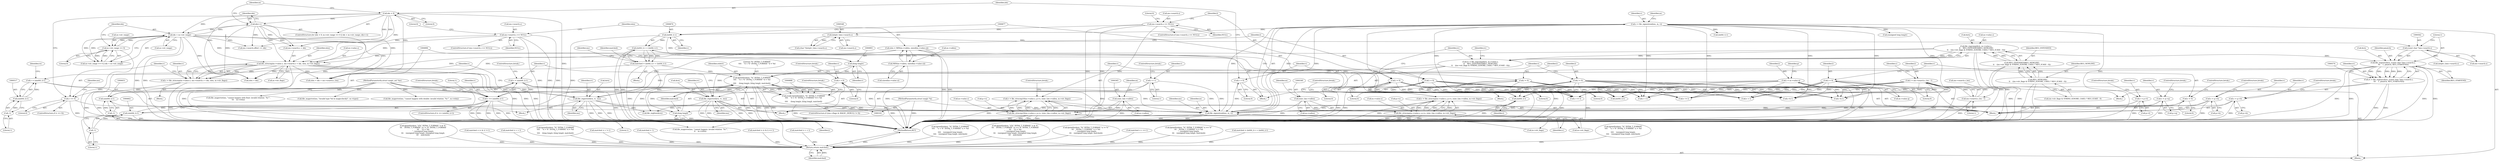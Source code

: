 digraph "1_file_74cafd7de9ec99a14f4480927580e501c8f852c3@API" {
"1000889" [label="(Call,fprintf(stderr, \"%\" INT64_T_FORMAT\n\t\t\t\t    \"d < %\" INT64_T_FORMAT \"d = %d\n\",\n\t\t\t\t     (long long)v, (long long)l, matched))"];
"1000892" [label="(Call,(long long)v)"];
"1000873" [label="(Call,(int64_t) v)"];
"1000684" [label="(Call,v = file_signextend(ms, m, v))"];
"1000686" [label="(Call,file_signextend(ms, m, v))"];
"1000509" [label="(Call,file_regerror(&rx, rc, ms))"];
"1000486" [label="(Call,file_regcomp(&rx, m->value.s,\n\t\t    REG_EXTENDED|REG_NEWLINE|\n\t\t    ((m->str_flags & STRING_IGNORE_CASE) ? REG_ICASE : 0)))"];
"1000494" [label="(Call,REG_EXTENDED|REG_NEWLINE|\n\t\t    ((m->str_flags & STRING_IGNORE_CASE) ? REG_ICASE : 0))"];
"1000496" [label="(Call,REG_NEWLINE|\n\t\t    ((m->str_flags & STRING_IGNORE_CASE) ? REG_ICASE : 0))"];
"1000484" [label="(Call,rc = file_regcomp(&rx, m->value.s,\n\t\t    REG_EXTENDED|REG_NEWLINE|\n\t\t    ((m->str_flags & STRING_IGNORE_CASE) ? REG_ICASE : 0)))"];
"1000103" [label="(MethodParameterIn,struct magic_set *ms)"];
"1000643" [label="(Call,file_regerror(&rx, rc, ms))"];
"1000558" [label="(Call,file_regexec(&rx, (const char *)ms->search.s,\n \t\t\t    1, pmatch, REG_STARTEND))"];
"1000561" [label="(Call,(const char *)ms->search.s)"];
"1000547" [label="(Call,(intptr_t)ms->search.s)"];
"1000472" [label="(Call,ms->search.s == NULL)"];
"1000556" [label="(Call,rc = file_regexec(&rx, (const char *)ms->search.s,\n \t\t\t    1, pmatch, REG_STARTEND))"];
"1000104" [label="(MethodParameterIn,struct magic *m)"];
"1000454" [label="(Call,v == 0)"];
"1000434" [label="(Call,v = file_strncmp(m->value.s, ms->search.s + idx, slen, m->str_flags))"];
"1000436" [label="(Call,file_strncmp(m->value.s, ms->search.s + idx, slen, m->str_flags))"];
"1000378" [label="(Call,ms->search.s == NULL)"];
"1000406" [label="(Call,idx = 0)"];
"1000415" [label="(Call,idx < m->str_range)"];
"1000420" [label="(Call,idx++)"];
"1000410" [label="(Call,m->str_range == 0)"];
"1000387" [label="(Call,slen = MIN(m->vallen, sizeof(m->value.s)))"];
"1000389" [label="(Call,MIN(m->vallen, sizeof(m->value.s)))"];
"1000638" [label="(Call,v = 1)"];
"1000659" [label="(Call,v == (uint64_t)-1)"];
"1000514" [label="(Call,v = (uint64_t)-1)"];
"1000516" [label="(Call,(uint64_t)-1)"];
"1000518" [label="(Call,-1)"];
"1000648" [label="(Call,v = (uint64_t)-1)"];
"1000650" [label="(Call,(uint64_t)-1)"];
"1000652" [label="(Call,-1)"];
"1000633" [label="(Call,v = 0)"];
"1000661" [label="(Call,(uint64_t)-1)"];
"1000663" [label="(Call,-1)"];
"1000178" [label="(Call,v = p->q)"];
"1000133" [label="(Call,v = p->b)"];
"1000402" [label="(Call,v = 0)"];
"1000328" [label="(Call,v = file_strncmp(m->value.s, p->s, (size_t)m->vallen, m->str_flags))"];
"1000330" [label="(Call,file_strncmp(m->value.s, p->s, (size_t)m->vallen, m->str_flags))"];
"1000339" [label="(Call,(size_t)m->vallen)"];
"1000142" [label="(Call,v = p->h)"];
"1000353" [label="(Call,v = file_strncmp16(m->value.s, p->s, (size_t)m->vallen, m->str_flags))"];
"1000355" [label="(Call,file_strncmp16(m->value.s, p->s, (size_t)m->vallen, m->str_flags))"];
"1000364" [label="(Call,(size_t)m->vallen)"];
"1000319" [label="(Call,v = 0)"];
"1000160" [label="(Call,v = p->l)"];
"1000895" [label="(Call,(long long)l)"];
"1000876" [label="(Call,(int64_t) l)"];
"1000325" [label="(Call,l = 0)"];
"1000524" [label="(Call,l = ms->search.s_len - 1)"];
"1000526" [label="(Call,ms->search.s_len - 1)"];
"1000107" [label="(Call,l = m->value.q)"];
"1000350" [label="(Call,l = 0)"];
"1000399" [label="(Call,l = 0)"];
"1000481" [label="(Call,l = 0)"];
"1000316" [label="(Call,l = 0)"];
"1000870" [label="(Call,matched = (int64_t) v < (int64_t) l)"];
"1000872" [label="(Call,(int64_t) v < (int64_t) l)"];
"1000887" [label="(Call,(void) fprintf(stderr, \"%\" INT64_T_FORMAT\n\t\t\t\t    \"d < %\" INT64_T_FORMAT \"d = %d\n\",\n\t\t\t\t     (long long)v, (long long)l, matched))"];
"1000974" [label="(Return,return matched;)"];
"1000183" [label="(ControlStructure,break;)"];
"1000512" [label="(Identifier,rc)"];
"1000811" [label="(Call,(int64_t) l)"];
"1000179" [label="(Identifier,v)"];
"1000689" [label="(Identifier,v)"];
"1000891" [label="(Literal,\"%\" INT64_T_FORMAT\n\t\t\t\t    \"d < %\" INT64_T_FORMAT \"d = %d\n\")"];
"1000692" [label="(Identifier,m)"];
"1000532" [label="(Literal,1)"];
"1000143" [label="(Identifier,v)"];
"1000653" [label="(Literal,1)"];
"1000717" [label="(Call,matched = v != l)"];
"1000485" [label="(Identifier,rc)"];
"1000496" [label="(Call,REG_NEWLINE|\n\t\t    ((m->str_flags & STRING_IGNORE_CASE) ? REG_ICASE : 0))"];
"1000639" [label="(Identifier,v)"];
"1000667" [label="(Literal,1)"];
"1000366" [label="(Call,m->vallen)"];
"1000162" [label="(Call,p->l)"];
"1000318" [label="(Literal,0)"];
"1000712" [label="(Call,matched = 1)"];
"1000378" [label="(Call,ms->search.s == NULL)"];
"1000404" [label="(Literal,0)"];
"1000876" [label="(Call,(int64_t) l)"];
"1000871" [label="(Identifier,matched)"];
"1000484" [label="(Call,rc = file_regcomp(&rx, m->value.s,\n\t\t    REG_EXTENDED|REG_NEWLINE|\n\t\t    ((m->str_flags & STRING_IGNORE_CASE) ? REG_ICASE : 0)))"];
"1000410" [label="(Call,m->str_range == 0)"];
"1000408" [label="(Literal,0)"];
"1000487" [label="(Call,&rx)"];
"1000345" [label="(Identifier,m)"];
"1000904" [label="(Call,v & l)"];
"1000399" [label="(Call,l = 0)"];
"1000417" [label="(Call,m->str_range)"];
"1000319" [label="(Call,v = 0)"];
"1000330" [label="(Call,file_strncmp(m->value.s, p->s, (size_t)m->vallen, m->str_flags))"];
"1000351" [label="(Identifier,l)"];
"1000400" [label="(Identifier,l)"];
"1000901" [label="(Call,matched = (v & l) == l)"];
"1000557" [label="(Identifier,rc)"];
"1000808" [label="(Call,(int64_t) v)"];
"1000879" [label="(ControlStructure,if ((ms->flags & MAGIC_DEBUG) != 0))"];
"1000668" [label="(ControlStructure,break;)"];
"1000461" [label="(Identifier,ms)"];
"1000547" [label="(Call,(intptr_t)ms->search.s)"];
"1000407" [label="(Identifier,idx)"];
"1000147" [label="(ControlStructure,break;)"];
"1000892" [label="(Call,(long long)v)"];
"1000556" [label="(Call,rc = file_regexec(&rx, (const char *)ms->search.s,\n \t\t\t    1, pmatch, REG_STARTEND))"];
"1000563" [label="(Call,ms->search.s)"];
"1000406" [label="(Call,idx = 0)"];
"1000144" [label="(Call,p->h)"];
"1000657" [label="(Identifier,rx)"];
"1000317" [label="(Identifier,l)"];
"1000976" [label="(MethodReturn,RET)"];
"1000178" [label="(Call,v = p->q)"];
"1000843" [label="(Call,matched = v < l)"];
"1000675" [label="(Call,file_magerror(ms, \"invalid type %d in magiccheck()\", m->type))"];
"1000858" [label="(Call,fprintf(stderr, \"%\" INT64_T_FORMAT\n\t\t\t\t    \"u < %\" INT64_T_FORMAT \"u = %d\n\",\n\t\t\t\t    (unsigned long long)v,\n\t\t\t\t    (unsigned long long)l, matched))"];
"1000647" [label="(Identifier,ms)"];
"1000393" [label="(Call,sizeof(m->value.s))"];
"1000685" [label="(Identifier,v)"];
"1000661" [label="(Call,(uint64_t)-1)"];
"1000131" [label="(Block,)"];
"1000845" [label="(Call,v < l)"];
"1000686" [label="(Call,file_signextend(ms, m, v))"];
"1000873" [label="(Call,(int64_t) v)"];
"1000347" [label="(ControlStructure,break;)"];
"1000897" [label="(Identifier,l)"];
"1000649" [label="(Identifier,v)"];
"1000456" [label="(Literal,0)"];
"1000648" [label="(Call,v = (uint64_t)-1)"];
"1000883" [label="(Identifier,ms)"];
"1000975" [label="(Identifier,matched)"];
"1000918" [label="(Call,fprintf(stderr, \"((%\" INT64_T_FORMAT \"x & %\"\n\t\t\t    INT64_T_FORMAT \"x) == %\" INT64_T_FORMAT\n\t\t\t    \"x) = %d\n\", (unsigned long long)v,\n\t\t\t    (unsigned long long)l, (unsigned long long)l,\n\t\t\t    matched))"];
"1000497" [label="(Identifier,REG_NEWLINE)"];
"1000509" [label="(Call,file_regerror(&rx, rc, ms))"];
"1000570" [label="(Identifier,REG_STARTEND)"];
"1000325" [label="(Call,l = 0)"];
"1000320" [label="(Identifier,v)"];
"1000887" [label="(Call,(void) fprintf(stderr, \"%\" INT64_T_FORMAT\n\t\t\t\t    \"d < %\" INT64_T_FORMAT \"d = %d\n\",\n\t\t\t\t     (long long)v, (long long)l, matched))"];
"1000732" [label="(Call,fprintf(stderr, \"%\" INT64_T_FORMAT \"u != %\"\n\t\t\t    INT64_T_FORMAT \"u = %d\n\", (unsigned long long)v,\n\t\t\t    (unsigned long long)l, matched))"];
"1000524" [label="(Call,l = ms->search.s_len - 1)"];
"1000322" [label="(ControlStructure,break;)"];
"1000468" [label="(Block,)"];
"1000425" [label="(Call,slen + idx)"];
"1000134" [label="(Identifier,v)"];
"1000402" [label="(Call,v = 0)"];
"1000339" [label="(Call,(size_t)m->vallen)"];
"1000421" [label="(Identifier,idx)"];
"1000354" [label="(Identifier,v)"];
"1000525" [label="(Identifier,l)"];
"1000415" [label="(Call,idx < m->str_range)"];
"1000316" [label="(Call,l = 0)"];
"1000403" [label="(Identifier,v)"];
"1000495" [label="(Identifier,REG_EXTENDED)"];
"1000455" [label="(Identifier,v)"];
"1000974" [label="(Return,return matched;)"];
"1000416" [label="(Identifier,idx)"];
"1000437" [label="(Call,m->value.s)"];
"1000510" [label="(Call,&rx)"];
"1000350" [label="(Call,l = 0)"];
"1000472" [label="(Call,ms->search.s == NULL)"];
"1000458" [label="(Call,ms->search.offset += idx)"];
"1000107" [label="(Call,l = m->value.q)"];
"1000344" [label="(Call,m->str_flags)"];
"1000108" [label="(Identifier,l)"];
"1000483" [label="(Literal,0)"];
"1000409" [label="(Call,m->str_range == 0 || idx < m->str_range)"];
"1000744" [label="(Call,matched = v == l)"];
"1000450" [label="(Call,m->str_flags)"];
"1000644" [label="(Call,&rx)"];
"1000370" [label="(Identifier,m)"];
"1000138" [label="(ControlStructure,break;)"];
"1000353" [label="(Call,v = file_strncmp16(m->value.s, p->s, (size_t)m->vallen, m->str_flags))"];
"1000420" [label="(Call,idx++)"];
"1000356" [label="(Call,m->value.s)"];
"1000664" [label="(Literal,1)"];
"1000352" [label="(Literal,0)"];
"1000759" [label="(Call,fprintf(stderr, \"%\" INT64_T_FORMAT \"u == %\"\n\t\t\t    INT64_T_FORMAT \"u = %d\n\", (unsigned long long)v,\n\t\t\t    (unsigned long long)l, matched))"];
"1000635" [label="(Literal,0)"];
"1000805" [label="(Call,matched = (int64_t) v > (int64_t) l)"];
"1000793" [label="(Call,fprintf(stderr, \"%\" INT64_T_FORMAT\n\t\t\t\t    \"u > %\" INT64_T_FORMAT \"u = %d\n\",\n\t\t\t\t    (unsigned long long)v,\n\t\t\t\t    (unsigned long long)l, matched))"];
"1000103" [label="(MethodParameterIn,struct magic_set *ms)"];
"1000478" [label="(Identifier,NULL)"];
"1000652" [label="(Call,-1)"];
"1000374" [label="(Block,)"];
"1000377" [label="(ControlStructure,if (ms->search.s == NULL))"];
"1000453" [label="(ControlStructure,if (v == 0))"];
"1000514" [label="(Call,v = (uint64_t)-1)"];
"1000878" [label="(Identifier,l)"];
"1000336" [label="(Call,p->s)"];
"1000454" [label="(Call,v == 0)"];
"1000303" [label="(Call,file_magerror(ms, \"cannot happen with double: invalid relation `%c'\", m->reln))"];
"1000559" [label="(Call,&rx)"];
"1000434" [label="(Call,v = file_strncmp(m->value.s, ms->search.s + idx, slen, m->str_flags))"];
"1000633" [label="(Call,v = 0)"];
"1000659" [label="(Call,v == (uint64_t)-1)"];
"1000950" [label="(Call,fprintf(stderr, \"((%\" INT64_T_FORMAT \"x & %\"\n\t\t\t    INT64_T_FORMAT \"x) != %\" INT64_T_FORMAT\n\t\t\t    \"x) = %d\n\", (unsigned long long)v,\n\t\t\t    (unsigned long long)l, (unsigned long long)l,\n\t\t\t    matched))"];
"1000135" [label="(Call,p->b)"];
"1000412" [label="(Identifier,m)"];
"1000327" [label="(Literal,0)"];
"1000521" [label="(Block,)"];
"1000780" [label="(Call,v > l)"];
"1000719" [label="(Call,v != l)"];
"1000481" [label="(Call,l = 0)"];
"1000527" [label="(Call,ms->search.s_len)"];
"1000109" [label="(Call,m->value.q)"];
"1000965" [label="(Call,file_magerror(ms, \"cannot happen: invalid relation `%c'\",\n\t\t    m->reln))"];
"1000746" [label="(Call,v == l)"];
"1000105" [label="(Block,)"];
"1000390" [label="(Call,m->vallen)"];
"1000508" [label="(Block,)"];
"1000379" [label="(Call,ms->search.s)"];
"1000422" [label="(Block,)"];
"1000133" [label="(Call,v = p->b)"];
"1000513" [label="(Identifier,ms)"];
"1000568" [label="(Literal,1)"];
"1000388" [label="(Identifier,slen)"];
"1000238" [label="(Call,file_magerror(ms, \"cannot happen with float: invalid relation `%c'\",\n\t\t\t    m->reln))"];
"1000636" [label="(ControlStructure,break;)"];
"1000372" [label="(ControlStructure,break;)"];
"1000526" [label="(Call,ms->search.s_len - 1)"];
"1000507" [label="(Identifier,rc)"];
"1000449" [label="(Identifier,slen)"];
"1000586" [label="(Block,)"];
"1000180" [label="(Call,p->q)"];
"1000650" [label="(Call,(uint64_t)-1)"];
"1000894" [label="(Identifier,v)"];
"1000471" [label="(ControlStructure,if (ms->search.s == NULL))"];
"1000535" [label="(Identifier,c)"];
"1000869" [label="(Block,)"];
"1000688" [label="(Identifier,m)"];
"1000575" [label="(Call,(intptr_t)ms->search.s)"];
"1000655" [label="(Call,file_regfree(&rx))"];
"1000663" [label="(Call,-1)"];
"1000161" [label="(Identifier,v)"];
"1000684" [label="(Call,v = file_signextend(ms, m, v))"];
"1000658" [label="(ControlStructure,if (v == (uint64_t)-1))"];
"1000933" [label="(Call,matched = (v & l) != l)"];
"1000875" [label="(Identifier,v)"];
"1000870" [label="(Call,matched = (int64_t) v < (int64_t) l)"];
"1000361" [label="(Call,p->s)"];
"1000401" [label="(Literal,0)"];
"1000569" [label="(Identifier,pmatch)"];
"1000389" [label="(Call,MIN(m->vallen, sizeof(m->value.s)))"];
"1000442" [label="(Call,ms->search.s + idx)"];
"1000411" [label="(Call,m->str_range)"];
"1000654" [label="(ControlStructure,break;)"];
"1000104" [label="(MethodParameterIn,struct magic *m)"];
"1000890" [label="(Identifier,stderr)"];
"1000561" [label="(Call,(const char *)ms->search.s)"];
"1000641" [label="(ControlStructure,break;)"];
"1000482" [label="(Identifier,l)"];
"1000369" [label="(Call,m->str_flags)"];
"1000364" [label="(Call,(size_t)m->vallen)"];
"1000326" [label="(Identifier,l)"];
"1000638" [label="(Call,v = 1)"];
"1000321" [label="(Literal,0)"];
"1000480" [label="(Literal,0)"];
"1000160" [label="(Call,v = p->l)"];
"1000386" [label="(Literal,0)"];
"1000165" [label="(ControlStructure,break;)"];
"1000384" [label="(Identifier,NULL)"];
"1000405" [label="(ControlStructure,for (idx = 0; m->str_range == 0 || idx < m->str_range; idx++))"];
"1000436" [label="(Call,file_strncmp(m->value.s, ms->search.s + idx, slen, m->str_flags))"];
"1000414" [label="(Literal,0)"];
"1000549" [label="(Call,ms->search.s)"];
"1000640" [label="(Literal,1)"];
"1000936" [label="(Call,v & l)"];
"1000329" [label="(Identifier,v)"];
"1000122" [label="(Identifier,p)"];
"1000498" [label="(Call,(m->str_flags & STRING_IGNORE_CASE) ? REG_ICASE : 0)"];
"1000778" [label="(Call,matched = v > l)"];
"1000872" [label="(Call,(int64_t) v < (int64_t) l)"];
"1000660" [label="(Identifier,v)"];
"1000328" [label="(Call,v = file_strncmp(m->value.s, p->s, (size_t)m->vallen, m->str_flags))"];
"1000355" [label="(Call,file_strncmp16(m->value.s, p->s, (size_t)m->vallen, m->str_flags))"];
"1000899" [label="(ControlStructure,break;)"];
"1000545" [label="(Call,(char *)(intptr_t)ms->search.s)"];
"1000435" [label="(Identifier,v)"];
"1000473" [label="(Call,ms->search.s)"];
"1000519" [label="(Literal,1)"];
"1000634" [label="(Identifier,v)"];
"1000341" [label="(Call,m->vallen)"];
"1000643" [label="(Call,file_regerror(&rx, rc, ms))"];
"1000516" [label="(Call,(uint64_t)-1)"];
"1000518" [label="(Call,-1)"];
"1000646" [label="(Identifier,rc)"];
"1000889" [label="(Call,fprintf(stderr, \"%\" INT64_T_FORMAT\n\t\t\t\t    \"d < %\" INT64_T_FORMAT \"d = %d\n\",\n\t\t\t\t     (long long)v, (long long)l, matched))"];
"1000709" [label="(Call,(unsigned long long)v)"];
"1000895" [label="(Call,(long long)l)"];
"1000898" [label="(Identifier,matched)"];
"1000687" [label="(Identifier,ms)"];
"1000331" [label="(Call,m->value.s)"];
"1000515" [label="(Identifier,v)"];
"1000486" [label="(Call,file_regcomp(&rx, m->value.s,\n\t\t    REG_EXTENDED|REG_NEWLINE|\n\t\t    ((m->str_flags & STRING_IGNORE_CASE) ? REG_ICASE : 0)))"];
"1000387" [label="(Call,slen = MIN(m->vallen, sizeof(m->value.s)))"];
"1000142" [label="(Call,v = p->h)"];
"1000558" [label="(Call,file_regexec(&rx, (const char *)ms->search.s,\n \t\t\t    1, pmatch, REG_STARTEND))"];
"1000424" [label="(Call,slen + idx > ms->search.s_len)"];
"1000824" [label="(Call,fprintf(stderr, \"%\" INT64_T_FORMAT\n\t\t\t\t    \"d > %\" INT64_T_FORMAT \"d = %d\n\",\n\t\t\t\t    (long long)v, (long long)l, matched))"];
"1000489" [label="(Call,m->value.s)"];
"1000494" [label="(Call,REG_EXTENDED|REG_NEWLINE|\n\t\t    ((m->str_flags & STRING_IGNORE_CASE) ? REG_ICASE : 0))"];
"1000889" -> "1000887"  [label="AST: "];
"1000889" -> "1000898"  [label="CFG: "];
"1000890" -> "1000889"  [label="AST: "];
"1000891" -> "1000889"  [label="AST: "];
"1000892" -> "1000889"  [label="AST: "];
"1000895" -> "1000889"  [label="AST: "];
"1000898" -> "1000889"  [label="AST: "];
"1000887" -> "1000889"  [label="CFG: "];
"1000889" -> "1000976"  [label="DDG: "];
"1000889" -> "1000976"  [label="DDG: "];
"1000889" -> "1000976"  [label="DDG: "];
"1000889" -> "1000976"  [label="DDG: "];
"1000889" -> "1000887"  [label="DDG: "];
"1000889" -> "1000887"  [label="DDG: "];
"1000889" -> "1000887"  [label="DDG: "];
"1000889" -> "1000887"  [label="DDG: "];
"1000889" -> "1000887"  [label="DDG: "];
"1000892" -> "1000889"  [label="DDG: "];
"1000895" -> "1000889"  [label="DDG: "];
"1000870" -> "1000889"  [label="DDG: "];
"1000889" -> "1000974"  [label="DDG: "];
"1000892" -> "1000894"  [label="CFG: "];
"1000893" -> "1000892"  [label="AST: "];
"1000894" -> "1000892"  [label="AST: "];
"1000896" -> "1000892"  [label="CFG: "];
"1000892" -> "1000976"  [label="DDG: "];
"1000873" -> "1000892"  [label="DDG: "];
"1000873" -> "1000872"  [label="AST: "];
"1000873" -> "1000875"  [label="CFG: "];
"1000874" -> "1000873"  [label="AST: "];
"1000875" -> "1000873"  [label="AST: "];
"1000877" -> "1000873"  [label="CFG: "];
"1000873" -> "1000976"  [label="DDG: "];
"1000873" -> "1000872"  [label="DDG: "];
"1000684" -> "1000873"  [label="DDG: "];
"1000684" -> "1000105"  [label="AST: "];
"1000684" -> "1000686"  [label="CFG: "];
"1000685" -> "1000684"  [label="AST: "];
"1000686" -> "1000684"  [label="AST: "];
"1000692" -> "1000684"  [label="CFG: "];
"1000684" -> "1000976"  [label="DDG: "];
"1000684" -> "1000976"  [label="DDG: "];
"1000686" -> "1000684"  [label="DDG: "];
"1000686" -> "1000684"  [label="DDG: "];
"1000686" -> "1000684"  [label="DDG: "];
"1000684" -> "1000709"  [label="DDG: "];
"1000684" -> "1000719"  [label="DDG: "];
"1000684" -> "1000746"  [label="DDG: "];
"1000684" -> "1000780"  [label="DDG: "];
"1000684" -> "1000808"  [label="DDG: "];
"1000684" -> "1000845"  [label="DDG: "];
"1000684" -> "1000904"  [label="DDG: "];
"1000684" -> "1000936"  [label="DDG: "];
"1000686" -> "1000689"  [label="CFG: "];
"1000687" -> "1000686"  [label="AST: "];
"1000688" -> "1000686"  [label="AST: "];
"1000689" -> "1000686"  [label="AST: "];
"1000686" -> "1000976"  [label="DDG: "];
"1000686" -> "1000976"  [label="DDG: "];
"1000509" -> "1000686"  [label="DDG: "];
"1000643" -> "1000686"  [label="DDG: "];
"1000103" -> "1000686"  [label="DDG: "];
"1000104" -> "1000686"  [label="DDG: "];
"1000454" -> "1000686"  [label="DDG: "];
"1000638" -> "1000686"  [label="DDG: "];
"1000659" -> "1000686"  [label="DDG: "];
"1000178" -> "1000686"  [label="DDG: "];
"1000133" -> "1000686"  [label="DDG: "];
"1000402" -> "1000686"  [label="DDG: "];
"1000328" -> "1000686"  [label="DDG: "];
"1000648" -> "1000686"  [label="DDG: "];
"1000142" -> "1000686"  [label="DDG: "];
"1000353" -> "1000686"  [label="DDG: "];
"1000319" -> "1000686"  [label="DDG: "];
"1000633" -> "1000686"  [label="DDG: "];
"1000160" -> "1000686"  [label="DDG: "];
"1000686" -> "1000965"  [label="DDG: "];
"1000509" -> "1000508"  [label="AST: "];
"1000509" -> "1000513"  [label="CFG: "];
"1000510" -> "1000509"  [label="AST: "];
"1000512" -> "1000509"  [label="AST: "];
"1000513" -> "1000509"  [label="AST: "];
"1000515" -> "1000509"  [label="CFG: "];
"1000509" -> "1000976"  [label="DDG: "];
"1000509" -> "1000976"  [label="DDG: "];
"1000509" -> "1000976"  [label="DDG: "];
"1000486" -> "1000509"  [label="DDG: "];
"1000484" -> "1000509"  [label="DDG: "];
"1000103" -> "1000509"  [label="DDG: "];
"1000509" -> "1000655"  [label="DDG: "];
"1000486" -> "1000484"  [label="AST: "];
"1000486" -> "1000494"  [label="CFG: "];
"1000487" -> "1000486"  [label="AST: "];
"1000489" -> "1000486"  [label="AST: "];
"1000494" -> "1000486"  [label="AST: "];
"1000484" -> "1000486"  [label="CFG: "];
"1000486" -> "1000976"  [label="DDG: "];
"1000486" -> "1000976"  [label="DDG: "];
"1000486" -> "1000484"  [label="DDG: "];
"1000486" -> "1000484"  [label="DDG: "];
"1000486" -> "1000484"  [label="DDG: "];
"1000494" -> "1000486"  [label="DDG: "];
"1000494" -> "1000486"  [label="DDG: "];
"1000486" -> "1000558"  [label="DDG: "];
"1000494" -> "1000496"  [label="CFG: "];
"1000495" -> "1000494"  [label="AST: "];
"1000496" -> "1000494"  [label="AST: "];
"1000494" -> "1000976"  [label="DDG: "];
"1000494" -> "1000976"  [label="DDG: "];
"1000496" -> "1000494"  [label="DDG: "];
"1000496" -> "1000494"  [label="DDG: "];
"1000496" -> "1000498"  [label="CFG: "];
"1000497" -> "1000496"  [label="AST: "];
"1000498" -> "1000496"  [label="AST: "];
"1000496" -> "1000976"  [label="DDG: "];
"1000496" -> "1000976"  [label="DDG: "];
"1000484" -> "1000468"  [label="AST: "];
"1000485" -> "1000484"  [label="AST: "];
"1000507" -> "1000484"  [label="CFG: "];
"1000484" -> "1000976"  [label="DDG: "];
"1000103" -> "1000102"  [label="AST: "];
"1000103" -> "1000976"  [label="DDG: "];
"1000103" -> "1000238"  [label="DDG: "];
"1000103" -> "1000303"  [label="DDG: "];
"1000103" -> "1000643"  [label="DDG: "];
"1000103" -> "1000675"  [label="DDG: "];
"1000103" -> "1000965"  [label="DDG: "];
"1000643" -> "1000586"  [label="AST: "];
"1000643" -> "1000647"  [label="CFG: "];
"1000644" -> "1000643"  [label="AST: "];
"1000646" -> "1000643"  [label="AST: "];
"1000647" -> "1000643"  [label="AST: "];
"1000649" -> "1000643"  [label="CFG: "];
"1000643" -> "1000976"  [label="DDG: "];
"1000643" -> "1000976"  [label="DDG: "];
"1000643" -> "1000976"  [label="DDG: "];
"1000643" -> "1000976"  [label="DDG: "];
"1000558" -> "1000643"  [label="DDG: "];
"1000556" -> "1000643"  [label="DDG: "];
"1000643" -> "1000655"  [label="DDG: "];
"1000558" -> "1000556"  [label="AST: "];
"1000558" -> "1000570"  [label="CFG: "];
"1000559" -> "1000558"  [label="AST: "];
"1000561" -> "1000558"  [label="AST: "];
"1000568" -> "1000558"  [label="AST: "];
"1000569" -> "1000558"  [label="AST: "];
"1000570" -> "1000558"  [label="AST: "];
"1000556" -> "1000558"  [label="CFG: "];
"1000558" -> "1000976"  [label="DDG: "];
"1000558" -> "1000976"  [label="DDG: "];
"1000558" -> "1000976"  [label="DDG: "];
"1000558" -> "1000976"  [label="DDG: "];
"1000558" -> "1000556"  [label="DDG: "];
"1000558" -> "1000556"  [label="DDG: "];
"1000558" -> "1000556"  [label="DDG: "];
"1000558" -> "1000556"  [label="DDG: "];
"1000558" -> "1000556"  [label="DDG: "];
"1000561" -> "1000558"  [label="DDG: "];
"1000558" -> "1000655"  [label="DDG: "];
"1000561" -> "1000563"  [label="CFG: "];
"1000562" -> "1000561"  [label="AST: "];
"1000563" -> "1000561"  [label="AST: "];
"1000568" -> "1000561"  [label="CFG: "];
"1000547" -> "1000561"  [label="DDG: "];
"1000561" -> "1000575"  [label="DDG: "];
"1000547" -> "1000545"  [label="AST: "];
"1000547" -> "1000549"  [label="CFG: "];
"1000548" -> "1000547"  [label="AST: "];
"1000549" -> "1000547"  [label="AST: "];
"1000545" -> "1000547"  [label="CFG: "];
"1000547" -> "1000545"  [label="DDG: "];
"1000472" -> "1000547"  [label="DDG: "];
"1000472" -> "1000471"  [label="AST: "];
"1000472" -> "1000478"  [label="CFG: "];
"1000473" -> "1000472"  [label="AST: "];
"1000478" -> "1000472"  [label="AST: "];
"1000480" -> "1000472"  [label="CFG: "];
"1000482" -> "1000472"  [label="CFG: "];
"1000472" -> "1000976"  [label="DDG: "];
"1000472" -> "1000976"  [label="DDG: "];
"1000472" -> "1000976"  [label="DDG: "];
"1000556" -> "1000521"  [label="AST: "];
"1000557" -> "1000556"  [label="AST: "];
"1000574" -> "1000556"  [label="CFG: "];
"1000556" -> "1000976"  [label="DDG: "];
"1000556" -> "1000976"  [label="DDG: "];
"1000104" -> "1000102"  [label="AST: "];
"1000104" -> "1000976"  [label="DDG: "];
"1000454" -> "1000453"  [label="AST: "];
"1000454" -> "1000456"  [label="CFG: "];
"1000455" -> "1000454"  [label="AST: "];
"1000456" -> "1000454"  [label="AST: "];
"1000461" -> "1000454"  [label="CFG: "];
"1000421" -> "1000454"  [label="CFG: "];
"1000454" -> "1000976"  [label="DDG: "];
"1000434" -> "1000454"  [label="DDG: "];
"1000434" -> "1000422"  [label="AST: "];
"1000434" -> "1000436"  [label="CFG: "];
"1000435" -> "1000434"  [label="AST: "];
"1000436" -> "1000434"  [label="AST: "];
"1000455" -> "1000434"  [label="CFG: "];
"1000434" -> "1000976"  [label="DDG: "];
"1000436" -> "1000434"  [label="DDG: "];
"1000436" -> "1000434"  [label="DDG: "];
"1000436" -> "1000434"  [label="DDG: "];
"1000436" -> "1000434"  [label="DDG: "];
"1000436" -> "1000450"  [label="CFG: "];
"1000437" -> "1000436"  [label="AST: "];
"1000442" -> "1000436"  [label="AST: "];
"1000449" -> "1000436"  [label="AST: "];
"1000450" -> "1000436"  [label="AST: "];
"1000436" -> "1000976"  [label="DDG: "];
"1000436" -> "1000976"  [label="DDG: "];
"1000436" -> "1000976"  [label="DDG: "];
"1000436" -> "1000976"  [label="DDG: "];
"1000436" -> "1000424"  [label="DDG: "];
"1000436" -> "1000425"  [label="DDG: "];
"1000378" -> "1000436"  [label="DDG: "];
"1000406" -> "1000436"  [label="DDG: "];
"1000415" -> "1000436"  [label="DDG: "];
"1000420" -> "1000436"  [label="DDG: "];
"1000387" -> "1000436"  [label="DDG: "];
"1000378" -> "1000377"  [label="AST: "];
"1000378" -> "1000384"  [label="CFG: "];
"1000379" -> "1000378"  [label="AST: "];
"1000384" -> "1000378"  [label="AST: "];
"1000386" -> "1000378"  [label="CFG: "];
"1000388" -> "1000378"  [label="CFG: "];
"1000378" -> "1000976"  [label="DDG: "];
"1000378" -> "1000976"  [label="DDG: "];
"1000378" -> "1000976"  [label="DDG: "];
"1000378" -> "1000442"  [label="DDG: "];
"1000406" -> "1000405"  [label="AST: "];
"1000406" -> "1000408"  [label="CFG: "];
"1000407" -> "1000406"  [label="AST: "];
"1000408" -> "1000406"  [label="AST: "];
"1000412" -> "1000406"  [label="CFG: "];
"1000406" -> "1000976"  [label="DDG: "];
"1000406" -> "1000415"  [label="DDG: "];
"1000406" -> "1000420"  [label="DDG: "];
"1000406" -> "1000424"  [label="DDG: "];
"1000406" -> "1000425"  [label="DDG: "];
"1000406" -> "1000442"  [label="DDG: "];
"1000406" -> "1000458"  [label="DDG: "];
"1000415" -> "1000409"  [label="AST: "];
"1000415" -> "1000417"  [label="CFG: "];
"1000416" -> "1000415"  [label="AST: "];
"1000417" -> "1000415"  [label="AST: "];
"1000409" -> "1000415"  [label="CFG: "];
"1000415" -> "1000976"  [label="DDG: "];
"1000415" -> "1000976"  [label="DDG: "];
"1000415" -> "1000410"  [label="DDG: "];
"1000415" -> "1000409"  [label="DDG: "];
"1000415" -> "1000409"  [label="DDG: "];
"1000420" -> "1000415"  [label="DDG: "];
"1000410" -> "1000415"  [label="DDG: "];
"1000415" -> "1000420"  [label="DDG: "];
"1000415" -> "1000424"  [label="DDG: "];
"1000415" -> "1000425"  [label="DDG: "];
"1000415" -> "1000442"  [label="DDG: "];
"1000415" -> "1000458"  [label="DDG: "];
"1000420" -> "1000405"  [label="AST: "];
"1000420" -> "1000421"  [label="CFG: "];
"1000421" -> "1000420"  [label="AST: "];
"1000412" -> "1000420"  [label="CFG: "];
"1000420" -> "1000976"  [label="DDG: "];
"1000420" -> "1000424"  [label="DDG: "];
"1000420" -> "1000425"  [label="DDG: "];
"1000420" -> "1000442"  [label="DDG: "];
"1000420" -> "1000458"  [label="DDG: "];
"1000410" -> "1000409"  [label="AST: "];
"1000410" -> "1000414"  [label="CFG: "];
"1000411" -> "1000410"  [label="AST: "];
"1000414" -> "1000410"  [label="AST: "];
"1000416" -> "1000410"  [label="CFG: "];
"1000409" -> "1000410"  [label="CFG: "];
"1000410" -> "1000976"  [label="DDG: "];
"1000410" -> "1000409"  [label="DDG: "];
"1000410" -> "1000409"  [label="DDG: "];
"1000387" -> "1000374"  [label="AST: "];
"1000387" -> "1000389"  [label="CFG: "];
"1000388" -> "1000387"  [label="AST: "];
"1000389" -> "1000387"  [label="AST: "];
"1000400" -> "1000387"  [label="CFG: "];
"1000387" -> "1000976"  [label="DDG: "];
"1000387" -> "1000976"  [label="DDG: "];
"1000389" -> "1000387"  [label="DDG: "];
"1000387" -> "1000424"  [label="DDG: "];
"1000387" -> "1000425"  [label="DDG: "];
"1000389" -> "1000393"  [label="CFG: "];
"1000390" -> "1000389"  [label="AST: "];
"1000393" -> "1000389"  [label="AST: "];
"1000389" -> "1000976"  [label="DDG: "];
"1000638" -> "1000586"  [label="AST: "];
"1000638" -> "1000640"  [label="CFG: "];
"1000639" -> "1000638"  [label="AST: "];
"1000640" -> "1000638"  [label="AST: "];
"1000641" -> "1000638"  [label="CFG: "];
"1000638" -> "1000659"  [label="DDG: "];
"1000659" -> "1000658"  [label="AST: "];
"1000659" -> "1000661"  [label="CFG: "];
"1000660" -> "1000659"  [label="AST: "];
"1000661" -> "1000659"  [label="AST: "];
"1000667" -> "1000659"  [label="CFG: "];
"1000668" -> "1000659"  [label="CFG: "];
"1000659" -> "1000976"  [label="DDG: "];
"1000659" -> "1000976"  [label="DDG: "];
"1000659" -> "1000976"  [label="DDG: "];
"1000514" -> "1000659"  [label="DDG: "];
"1000648" -> "1000659"  [label="DDG: "];
"1000633" -> "1000659"  [label="DDG: "];
"1000661" -> "1000659"  [label="DDG: "];
"1000514" -> "1000508"  [label="AST: "];
"1000514" -> "1000516"  [label="CFG: "];
"1000515" -> "1000514"  [label="AST: "];
"1000516" -> "1000514"  [label="AST: "];
"1000657" -> "1000514"  [label="CFG: "];
"1000516" -> "1000514"  [label="DDG: "];
"1000516" -> "1000518"  [label="CFG: "];
"1000517" -> "1000516"  [label="AST: "];
"1000518" -> "1000516"  [label="AST: "];
"1000518" -> "1000516"  [label="DDG: "];
"1000518" -> "1000519"  [label="CFG: "];
"1000519" -> "1000518"  [label="AST: "];
"1000648" -> "1000586"  [label="AST: "];
"1000648" -> "1000650"  [label="CFG: "];
"1000649" -> "1000648"  [label="AST: "];
"1000650" -> "1000648"  [label="AST: "];
"1000654" -> "1000648"  [label="CFG: "];
"1000648" -> "1000976"  [label="DDG: "];
"1000650" -> "1000648"  [label="DDG: "];
"1000650" -> "1000652"  [label="CFG: "];
"1000651" -> "1000650"  [label="AST: "];
"1000652" -> "1000650"  [label="AST: "];
"1000650" -> "1000976"  [label="DDG: "];
"1000652" -> "1000650"  [label="DDG: "];
"1000652" -> "1000653"  [label="CFG: "];
"1000653" -> "1000652"  [label="AST: "];
"1000633" -> "1000586"  [label="AST: "];
"1000633" -> "1000635"  [label="CFG: "];
"1000634" -> "1000633"  [label="AST: "];
"1000635" -> "1000633"  [label="AST: "];
"1000636" -> "1000633"  [label="CFG: "];
"1000661" -> "1000663"  [label="CFG: "];
"1000662" -> "1000661"  [label="AST: "];
"1000663" -> "1000661"  [label="AST: "];
"1000661" -> "1000976"  [label="DDG: "];
"1000663" -> "1000661"  [label="DDG: "];
"1000663" -> "1000664"  [label="CFG: "];
"1000664" -> "1000663"  [label="AST: "];
"1000178" -> "1000131"  [label="AST: "];
"1000178" -> "1000180"  [label="CFG: "];
"1000179" -> "1000178"  [label="AST: "];
"1000180" -> "1000178"  [label="AST: "];
"1000183" -> "1000178"  [label="CFG: "];
"1000178" -> "1000976"  [label="DDG: "];
"1000133" -> "1000131"  [label="AST: "];
"1000133" -> "1000135"  [label="CFG: "];
"1000134" -> "1000133"  [label="AST: "];
"1000135" -> "1000133"  [label="AST: "];
"1000138" -> "1000133"  [label="CFG: "];
"1000133" -> "1000976"  [label="DDG: "];
"1000402" -> "1000374"  [label="AST: "];
"1000402" -> "1000404"  [label="CFG: "];
"1000403" -> "1000402"  [label="AST: "];
"1000404" -> "1000402"  [label="AST: "];
"1000407" -> "1000402"  [label="CFG: "];
"1000328" -> "1000131"  [label="AST: "];
"1000328" -> "1000330"  [label="CFG: "];
"1000329" -> "1000328"  [label="AST: "];
"1000330" -> "1000328"  [label="AST: "];
"1000347" -> "1000328"  [label="CFG: "];
"1000328" -> "1000976"  [label="DDG: "];
"1000330" -> "1000328"  [label="DDG: "];
"1000330" -> "1000328"  [label="DDG: "];
"1000330" -> "1000328"  [label="DDG: "];
"1000330" -> "1000328"  [label="DDG: "];
"1000330" -> "1000344"  [label="CFG: "];
"1000331" -> "1000330"  [label="AST: "];
"1000336" -> "1000330"  [label="AST: "];
"1000339" -> "1000330"  [label="AST: "];
"1000344" -> "1000330"  [label="AST: "];
"1000330" -> "1000976"  [label="DDG: "];
"1000330" -> "1000976"  [label="DDG: "];
"1000330" -> "1000976"  [label="DDG: "];
"1000330" -> "1000976"  [label="DDG: "];
"1000339" -> "1000330"  [label="DDG: "];
"1000339" -> "1000341"  [label="CFG: "];
"1000340" -> "1000339"  [label="AST: "];
"1000341" -> "1000339"  [label="AST: "];
"1000345" -> "1000339"  [label="CFG: "];
"1000339" -> "1000976"  [label="DDG: "];
"1000142" -> "1000131"  [label="AST: "];
"1000142" -> "1000144"  [label="CFG: "];
"1000143" -> "1000142"  [label="AST: "];
"1000144" -> "1000142"  [label="AST: "];
"1000147" -> "1000142"  [label="CFG: "];
"1000142" -> "1000976"  [label="DDG: "];
"1000353" -> "1000131"  [label="AST: "];
"1000353" -> "1000355"  [label="CFG: "];
"1000354" -> "1000353"  [label="AST: "];
"1000355" -> "1000353"  [label="AST: "];
"1000372" -> "1000353"  [label="CFG: "];
"1000353" -> "1000976"  [label="DDG: "];
"1000355" -> "1000353"  [label="DDG: "];
"1000355" -> "1000353"  [label="DDG: "];
"1000355" -> "1000353"  [label="DDG: "];
"1000355" -> "1000353"  [label="DDG: "];
"1000355" -> "1000369"  [label="CFG: "];
"1000356" -> "1000355"  [label="AST: "];
"1000361" -> "1000355"  [label="AST: "];
"1000364" -> "1000355"  [label="AST: "];
"1000369" -> "1000355"  [label="AST: "];
"1000355" -> "1000976"  [label="DDG: "];
"1000355" -> "1000976"  [label="DDG: "];
"1000355" -> "1000976"  [label="DDG: "];
"1000355" -> "1000976"  [label="DDG: "];
"1000364" -> "1000355"  [label="DDG: "];
"1000364" -> "1000366"  [label="CFG: "];
"1000365" -> "1000364"  [label="AST: "];
"1000366" -> "1000364"  [label="AST: "];
"1000370" -> "1000364"  [label="CFG: "];
"1000364" -> "1000976"  [label="DDG: "];
"1000319" -> "1000131"  [label="AST: "];
"1000319" -> "1000321"  [label="CFG: "];
"1000320" -> "1000319"  [label="AST: "];
"1000321" -> "1000319"  [label="AST: "];
"1000322" -> "1000319"  [label="CFG: "];
"1000160" -> "1000131"  [label="AST: "];
"1000160" -> "1000162"  [label="CFG: "];
"1000161" -> "1000160"  [label="AST: "];
"1000162" -> "1000160"  [label="AST: "];
"1000165" -> "1000160"  [label="CFG: "];
"1000160" -> "1000976"  [label="DDG: "];
"1000895" -> "1000897"  [label="CFG: "];
"1000896" -> "1000895"  [label="AST: "];
"1000897" -> "1000895"  [label="AST: "];
"1000898" -> "1000895"  [label="CFG: "];
"1000895" -> "1000976"  [label="DDG: "];
"1000876" -> "1000895"  [label="DDG: "];
"1000876" -> "1000872"  [label="AST: "];
"1000876" -> "1000878"  [label="CFG: "];
"1000877" -> "1000876"  [label="AST: "];
"1000878" -> "1000876"  [label="AST: "];
"1000872" -> "1000876"  [label="CFG: "];
"1000876" -> "1000976"  [label="DDG: "];
"1000876" -> "1000872"  [label="DDG: "];
"1000325" -> "1000876"  [label="DDG: "];
"1000524" -> "1000876"  [label="DDG: "];
"1000107" -> "1000876"  [label="DDG: "];
"1000350" -> "1000876"  [label="DDG: "];
"1000399" -> "1000876"  [label="DDG: "];
"1000481" -> "1000876"  [label="DDG: "];
"1000316" -> "1000876"  [label="DDG: "];
"1000325" -> "1000131"  [label="AST: "];
"1000325" -> "1000327"  [label="CFG: "];
"1000326" -> "1000325"  [label="AST: "];
"1000327" -> "1000325"  [label="AST: "];
"1000329" -> "1000325"  [label="CFG: "];
"1000325" -> "1000976"  [label="DDG: "];
"1000325" -> "1000719"  [label="DDG: "];
"1000325" -> "1000746"  [label="DDG: "];
"1000325" -> "1000780"  [label="DDG: "];
"1000325" -> "1000811"  [label="DDG: "];
"1000325" -> "1000845"  [label="DDG: "];
"1000325" -> "1000904"  [label="DDG: "];
"1000325" -> "1000936"  [label="DDG: "];
"1000524" -> "1000521"  [label="AST: "];
"1000524" -> "1000526"  [label="CFG: "];
"1000525" -> "1000524"  [label="AST: "];
"1000526" -> "1000524"  [label="AST: "];
"1000535" -> "1000524"  [label="CFG: "];
"1000524" -> "1000976"  [label="DDG: "];
"1000524" -> "1000976"  [label="DDG: "];
"1000526" -> "1000524"  [label="DDG: "];
"1000526" -> "1000524"  [label="DDG: "];
"1000524" -> "1000719"  [label="DDG: "];
"1000524" -> "1000746"  [label="DDG: "];
"1000524" -> "1000780"  [label="DDG: "];
"1000524" -> "1000811"  [label="DDG: "];
"1000524" -> "1000845"  [label="DDG: "];
"1000524" -> "1000904"  [label="DDG: "];
"1000524" -> "1000936"  [label="DDG: "];
"1000526" -> "1000532"  [label="CFG: "];
"1000527" -> "1000526"  [label="AST: "];
"1000532" -> "1000526"  [label="AST: "];
"1000526" -> "1000976"  [label="DDG: "];
"1000107" -> "1000105"  [label="AST: "];
"1000107" -> "1000109"  [label="CFG: "];
"1000108" -> "1000107"  [label="AST: "];
"1000109" -> "1000107"  [label="AST: "];
"1000122" -> "1000107"  [label="CFG: "];
"1000107" -> "1000976"  [label="DDG: "];
"1000107" -> "1000976"  [label="DDG: "];
"1000107" -> "1000719"  [label="DDG: "];
"1000107" -> "1000746"  [label="DDG: "];
"1000107" -> "1000780"  [label="DDG: "];
"1000107" -> "1000811"  [label="DDG: "];
"1000107" -> "1000845"  [label="DDG: "];
"1000107" -> "1000904"  [label="DDG: "];
"1000107" -> "1000936"  [label="DDG: "];
"1000350" -> "1000131"  [label="AST: "];
"1000350" -> "1000352"  [label="CFG: "];
"1000351" -> "1000350"  [label="AST: "];
"1000352" -> "1000350"  [label="AST: "];
"1000354" -> "1000350"  [label="CFG: "];
"1000350" -> "1000976"  [label="DDG: "];
"1000350" -> "1000719"  [label="DDG: "];
"1000350" -> "1000746"  [label="DDG: "];
"1000350" -> "1000780"  [label="DDG: "];
"1000350" -> "1000811"  [label="DDG: "];
"1000350" -> "1000845"  [label="DDG: "];
"1000350" -> "1000904"  [label="DDG: "];
"1000350" -> "1000936"  [label="DDG: "];
"1000399" -> "1000374"  [label="AST: "];
"1000399" -> "1000401"  [label="CFG: "];
"1000400" -> "1000399"  [label="AST: "];
"1000401" -> "1000399"  [label="AST: "];
"1000403" -> "1000399"  [label="CFG: "];
"1000399" -> "1000976"  [label="DDG: "];
"1000399" -> "1000719"  [label="DDG: "];
"1000399" -> "1000746"  [label="DDG: "];
"1000399" -> "1000780"  [label="DDG: "];
"1000399" -> "1000811"  [label="DDG: "];
"1000399" -> "1000845"  [label="DDG: "];
"1000399" -> "1000904"  [label="DDG: "];
"1000399" -> "1000936"  [label="DDG: "];
"1000481" -> "1000468"  [label="AST: "];
"1000481" -> "1000483"  [label="CFG: "];
"1000482" -> "1000481"  [label="AST: "];
"1000483" -> "1000481"  [label="AST: "];
"1000485" -> "1000481"  [label="CFG: "];
"1000481" -> "1000976"  [label="DDG: "];
"1000481" -> "1000719"  [label="DDG: "];
"1000481" -> "1000746"  [label="DDG: "];
"1000481" -> "1000780"  [label="DDG: "];
"1000481" -> "1000811"  [label="DDG: "];
"1000481" -> "1000845"  [label="DDG: "];
"1000481" -> "1000904"  [label="DDG: "];
"1000481" -> "1000936"  [label="DDG: "];
"1000316" -> "1000131"  [label="AST: "];
"1000316" -> "1000318"  [label="CFG: "];
"1000317" -> "1000316"  [label="AST: "];
"1000318" -> "1000316"  [label="AST: "];
"1000320" -> "1000316"  [label="CFG: "];
"1000316" -> "1000976"  [label="DDG: "];
"1000316" -> "1000719"  [label="DDG: "];
"1000316" -> "1000746"  [label="DDG: "];
"1000316" -> "1000780"  [label="DDG: "];
"1000316" -> "1000811"  [label="DDG: "];
"1000316" -> "1000845"  [label="DDG: "];
"1000316" -> "1000904"  [label="DDG: "];
"1000316" -> "1000936"  [label="DDG: "];
"1000870" -> "1000869"  [label="AST: "];
"1000870" -> "1000872"  [label="CFG: "];
"1000871" -> "1000870"  [label="AST: "];
"1000872" -> "1000870"  [label="AST: "];
"1000883" -> "1000870"  [label="CFG: "];
"1000870" -> "1000976"  [label="DDG: "];
"1000870" -> "1000976"  [label="DDG: "];
"1000872" -> "1000870"  [label="DDG: "];
"1000872" -> "1000870"  [label="DDG: "];
"1000870" -> "1000974"  [label="DDG: "];
"1000872" -> "1000976"  [label="DDG: "];
"1000872" -> "1000976"  [label="DDG: "];
"1000887" -> "1000879"  [label="AST: "];
"1000888" -> "1000887"  [label="AST: "];
"1000899" -> "1000887"  [label="CFG: "];
"1000887" -> "1000976"  [label="DDG: "];
"1000887" -> "1000976"  [label="DDG: "];
"1000974" -> "1000105"  [label="AST: "];
"1000974" -> "1000975"  [label="CFG: "];
"1000975" -> "1000974"  [label="AST: "];
"1000976" -> "1000974"  [label="CFG: "];
"1000974" -> "1000976"  [label="DDG: "];
"1000975" -> "1000974"  [label="DDG: "];
"1000858" -> "1000974"  [label="DDG: "];
"1000843" -> "1000974"  [label="DDG: "];
"1000933" -> "1000974"  [label="DDG: "];
"1000793" -> "1000974"  [label="DDG: "];
"1000744" -> "1000974"  [label="DDG: "];
"1000950" -> "1000974"  [label="DDG: "];
"1000712" -> "1000974"  [label="DDG: "];
"1000824" -> "1000974"  [label="DDG: "];
"1000717" -> "1000974"  [label="DDG: "];
"1000805" -> "1000974"  [label="DDG: "];
"1000918" -> "1000974"  [label="DDG: "];
"1000732" -> "1000974"  [label="DDG: "];
"1000778" -> "1000974"  [label="DDG: "];
"1000901" -> "1000974"  [label="DDG: "];
"1000759" -> "1000974"  [label="DDG: "];
}
